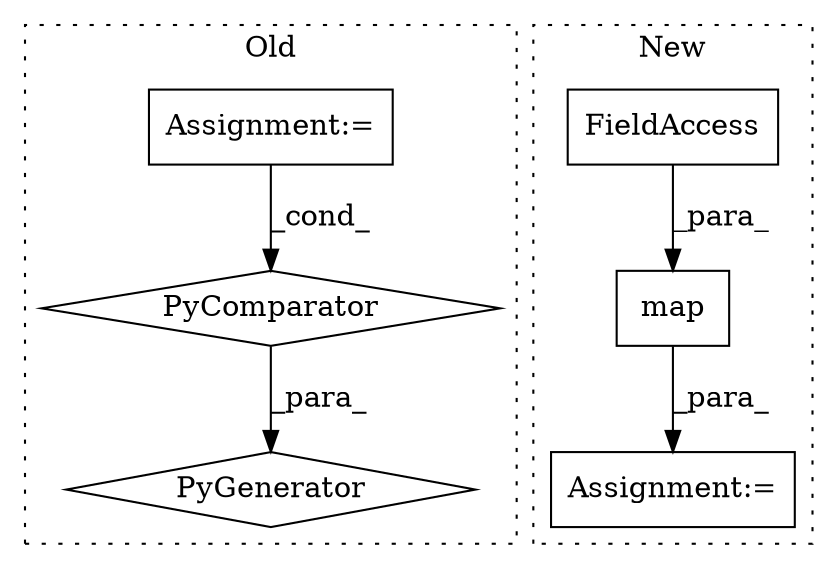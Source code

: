 digraph G {
subgraph cluster0 {
1 [label="PyGenerator" a="107" s="3988" l="133" shape="diamond"];
3 [label="PyComparator" a="113" s="4071" l="44" shape="diamond"];
4 [label="Assignment:=" a="7" s="4071" l="44" shape="box"];
label = "Old";
style="dotted";
}
subgraph cluster1 {
2 [label="map" a="32" s="4182,4244" l="4,1" shape="box"];
5 [label="FieldAccess" a="22" s="4186" l="12" shape="box"];
6 [label="Assignment:=" a="7" s="4176" l="1" shape="box"];
label = "New";
style="dotted";
}
2 -> 6 [label="_para_"];
3 -> 1 [label="_para_"];
4 -> 3 [label="_cond_"];
5 -> 2 [label="_para_"];
}